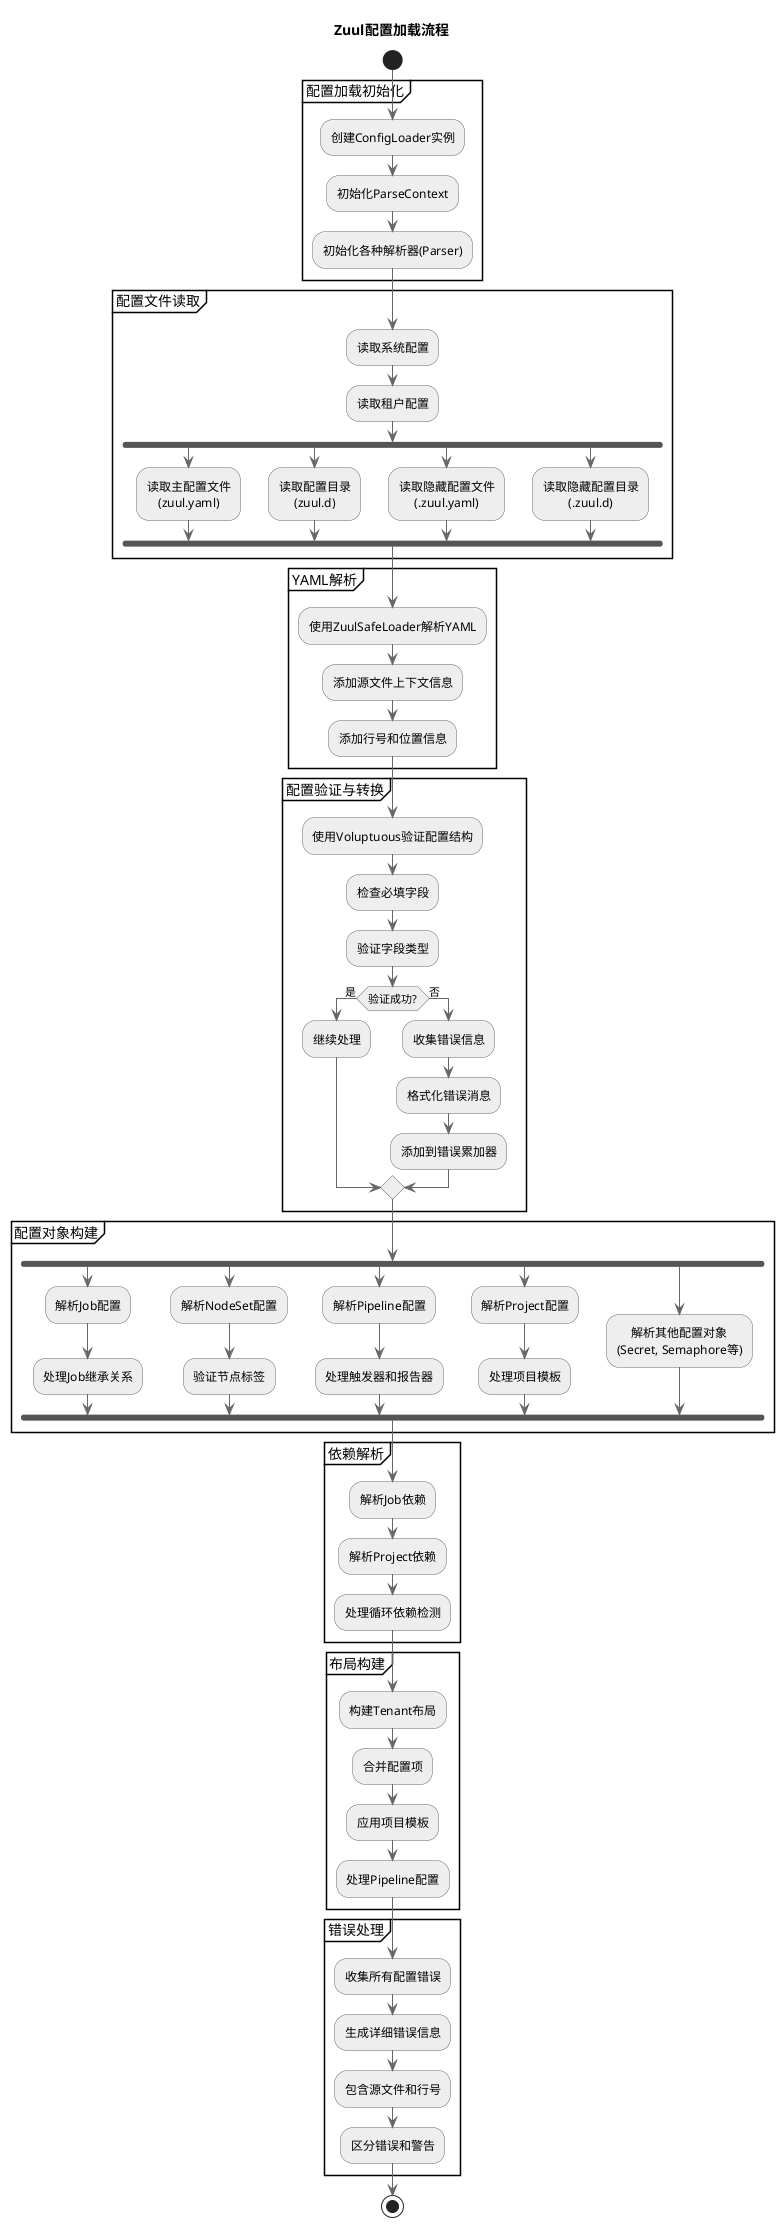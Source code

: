 @startuml Zuul配置加载流程

skinparam backgroundColor white
skinparam handwritten false
skinparam defaultTextAlignment center
skinparam activityArrowColor #666666
skinparam activityBorderColor #666666
skinparam activityBackgroundColor #EEEEEE

title Zuul配置加载流程

start

partition "配置加载初始化" {
  :创建ConfigLoader实例;
  :初始化ParseContext;
  :初始化各种解析器(Parser);
}

partition "配置文件读取" {
  :读取系统配置;
  :读取租户配置;
  fork
    :读取主配置文件\n(zuul.yaml);
  fork again
    :读取配置目录\n(zuul.d);
  fork again
    :读取隐藏配置文件\n(.zuul.yaml);
  fork again
    :读取隐藏配置目录\n(.zuul.d);
  end fork
}

partition "YAML解析" {
  :使用ZuulSafeLoader解析YAML;
  :添加源文件上下文信息;
  :添加行号和位置信息;
}

partition "配置验证与转换" {
  :使用Voluptuous验证配置结构;
  :检查必填字段;
  :验证字段类型;

  if (验证成功?) then (是)
    :继续处理;
  else (否)
    :收集错误信息;
    :格式化错误消息;
    :添加到错误累加器;
  endif
}

partition "配置对象构建" {
  fork
    :解析Job配置;
    :处理Job继承关系;
  fork again
    :解析NodeSet配置;
    :验证节点标签;
  fork again
    :解析Pipeline配置;
    :处理触发器和报告器;
  fork again
    :解析Project配置;
    :处理项目模板;
  fork again
    :解析其他配置对象\n(Secret, Semaphore等);
  end fork
}

partition "依赖解析" {
  :解析Job依赖;
  :解析Project依赖;
  :处理循环依赖检测;
}

partition "布局构建" {
  :构建Tenant布局;
  :合并配置项;
  :应用项目模板;
  :处理Pipeline配置;
}

partition "错误处理" {
  :收集所有配置错误;
  :生成详细错误信息;
  :包含源文件和行号;
  :区分错误和警告;
}

stop

@enduml